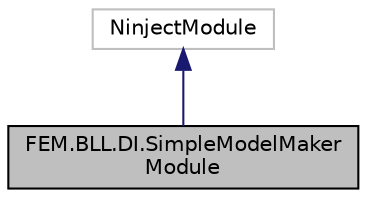 digraph "FEM.BLL.DI.SimpleModelMakerModule"
{
 // LATEX_PDF_SIZE
  edge [fontname="Helvetica",fontsize="10",labelfontname="Helvetica",labelfontsize="10"];
  node [fontname="Helvetica",fontsize="10",shape=record];
  Node1 [label="FEM.BLL.DI.SimpleModelMaker\lModule",height=0.2,width=0.4,color="black", fillcolor="grey75", style="filled", fontcolor="black",tooltip="Модуль для внедрения зависимостей, привязывающий к создателю геометрии сетки обычный создатель геомет..."];
  Node2 -> Node1 [dir="back",color="midnightblue",fontsize="10",style="solid",fontname="Helvetica"];
  Node2 [label="NinjectModule",height=0.2,width=0.4,color="grey75", fillcolor="white", style="filled",tooltip=" "];
}
